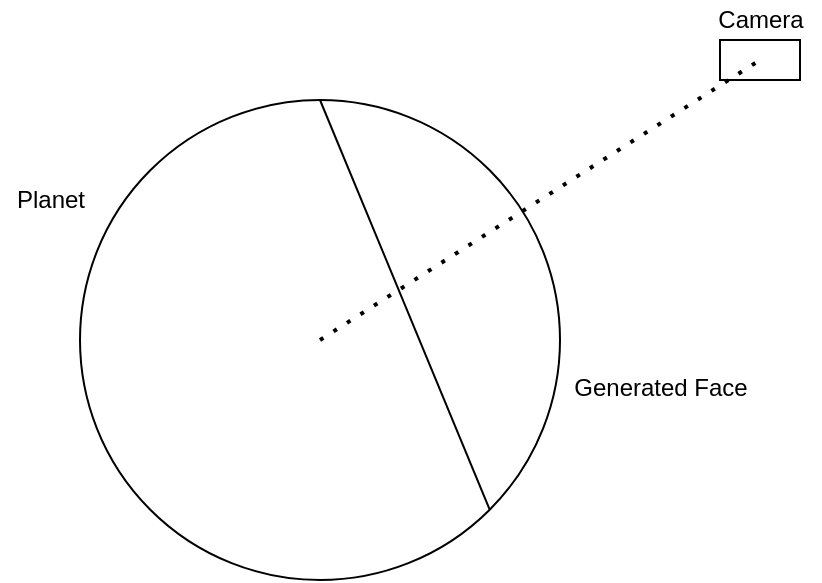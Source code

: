 <mxfile version="15.8.7" type="device"><diagram id="B1uTfAMnJzQ4VjZYX0bD" name="Page-1"><mxGraphModel dx="982" dy="583" grid="1" gridSize="10" guides="1" tooltips="1" connect="1" arrows="1" fold="1" page="1" pageScale="1" pageWidth="583" pageHeight="827" math="0" shadow="0"><root><mxCell id="0"/><mxCell id="1" parent="0"/><mxCell id="kvNC_FesPlQyDq8xzyo0-1" value="" style="ellipse;whiteSpace=wrap;html=1;aspect=fixed;" vertex="1" parent="1"><mxGeometry x="120" y="270" width="240" height="240" as="geometry"/></mxCell><mxCell id="kvNC_FesPlQyDq8xzyo0-2" value="" style="rounded=0;whiteSpace=wrap;html=1;" vertex="1" parent="1"><mxGeometry x="440" y="240" width="40" height="20" as="geometry"/></mxCell><mxCell id="kvNC_FesPlQyDq8xzyo0-4" value="" style="endArrow=none;dashed=1;html=1;dashPattern=1 3;strokeWidth=2;rounded=0;entryX=0.5;entryY=0.5;entryDx=0;entryDy=0;entryPerimeter=0;" edge="1" parent="1" target="kvNC_FesPlQyDq8xzyo0-2"><mxGeometry width="50" height="50" relative="1" as="geometry"><mxPoint x="240" y="390" as="sourcePoint"/><mxPoint x="530" y="240" as="targetPoint"/></mxGeometry></mxCell><mxCell id="kvNC_FesPlQyDq8xzyo0-6" value="Planet" style="text;html=1;align=center;verticalAlign=middle;resizable=0;points=[];autosize=1;strokeColor=none;fillColor=none;" vertex="1" parent="1"><mxGeometry x="80" y="310" width="50" height="20" as="geometry"/></mxCell><mxCell id="kvNC_FesPlQyDq8xzyo0-7" value="Camera" style="text;html=1;align=center;verticalAlign=middle;resizable=0;points=[];autosize=1;strokeColor=none;fillColor=none;" vertex="1" parent="1"><mxGeometry x="430" y="220" width="60" height="20" as="geometry"/></mxCell><mxCell id="kvNC_FesPlQyDq8xzyo0-8" value="" style="endArrow=none;html=1;rounded=0;entryX=1;entryY=1;entryDx=0;entryDy=0;exitX=0.5;exitY=0;exitDx=0;exitDy=0;" edge="1" parent="1" source="kvNC_FesPlQyDq8xzyo0-1" target="kvNC_FesPlQyDq8xzyo0-1"><mxGeometry width="50" height="50" relative="1" as="geometry"><mxPoint x="340" y="430" as="sourcePoint"/><mxPoint x="390" y="380" as="targetPoint"/></mxGeometry></mxCell><mxCell id="kvNC_FesPlQyDq8xzyo0-9" value="Generated Face" style="text;html=1;align=center;verticalAlign=middle;resizable=0;points=[];autosize=1;strokeColor=none;fillColor=none;" vertex="1" parent="1"><mxGeometry x="360" y="404" width="100" height="20" as="geometry"/></mxCell></root></mxGraphModel></diagram></mxfile>